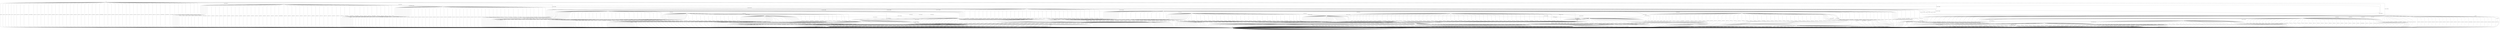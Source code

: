 digraph g {

    __start0 [label=s shape="none"]

    s0 [shape="circle" label=s0];
    s1 [shape="circle" label=s1];
    s2 [shape="circle" label=s2];
    s3 [shape="circle" label=s3];
    s4 [shape="circle" label=s4];
    s5 [shape="circle" label=s5];
    s6 [shape="circle" label=s6];
    s7 [shape="circle" label=s7];
    s8 [shape="circle" label=s8];
    s9 [shape="circle" label=s9];
    s10 [shape="circle" label=s10];
    s11 [shape="circle" label=s11];
    s12 [shape="circle" label=s12];
    s13 [shape="circle" label=s13];
    s14 [shape="circle" label=s14];
    s15 [shape="circle" label=s15];
    s16 [shape="circle" label=s16];
    s17 [shape="circle" label=s17];
    s18 [shape="circle" label=s18];
    s19 [shape="circle" label=s19];
    s20 [shape="circle" label=s20];
    s21 [shape="circle" label=s21];
    s22 [shape="circle" label=s22];
    s23 [shape="circle" label=s23];
    s24 [shape="circle" label=s24];
    s25 [shape="circle" label=s25];
    s26 [shape="circle" label=s26];
    s0 -> s1 [label="ai1_ce1/usr1_ai2_ce9"];
    s0 -> s2 [label="ai1_ce2/usr2_ai2_ce2"];
    s0 -> s3 [label="ai1_ce3/error"];
    s0 -> s3 [label="ai1_ce4/error"];
    s0 -> s3 [label="ai1_ce5/error"];
    s0 -> s3 [label="ai1_ce6/error"];
    s0 -> s3 [label="ai1_ce7/error"];
    s0 -> s3 [label="ai1_ce8/error"];
    s0 -> s3 [label="usr1_ai1_re1/error"];
    s0 -> s3 [label="usr1_ai1_re2/error"];
    s0 -> s3 [label="usr1_ai2_VoidReply/error"];
    s0 -> s3 [label="usr2_ai1_VoidReply/error"];
    s0 -> s3 [label="usr2_ai2_re1/error"];
    s0 -> s3 [label="usr2_ai2_re2/error"];
    s0 -> s3 [label="usr2_ai2_re3/error"];
    s0 -> s3 [label="usr2_ai2_re4/error"];
    s0 -> s3 [label="usr2_ai2_re5/error"];
    s0 -> s3 [label="usr2_ai2_re6/error"];
    s0 -> s3 [label="usr2_ai2_re7/error"];
    s0 -> s3 [label="usr2_ai2_re8/error"];
    s0 -> s3 [label="usr2_ai2_re9/error"];
    s0 -> s3 [label="usr2_ai3_re1/error"];
    s0 -> s3 [label="usr2_ai3_re2/error"];
    s0 -> s3 [label="usr2_ai3_re3/error"];
    s0 -> s3 [label="usr2_ai3_re4/error"];
    s0 -> s3 [label="usr2_ai3_re5/error"];
    s0 -> s3 [label="usr2_ai3_re6/error"];
    s0 -> s3 [label="usr2_ai3_re7/error"];
    s0 -> s3 [label="usr2_ai3_re8/error"];
    s0 -> s3 [label="usr2_ai3_re9/error"];
    s0 -> s3 [label="usr2_ai3_VoidReply/error"];
    s0 -> s3 [label="usr2_ai4_re1/error"];
    s0 -> s3 [label="usr2_ai4_re2/error"];
    s0 -> s3 [label="usr2_ai4_re3/error"];
    s0 -> s3 [label="usr2_ai4_re4/error"];
    s0 -> s3 [label="usr2_ai4_re5/error"];
    s0 -> s3 [label="usr2_ai4_re6/error"];
    s0 -> s3 [label="usr2_ai4_re7/error"];
    s0 -> s3 [label="usr2_ai4_re8/error"];
    s0 -> s3 [label="usr2_ai4_re9/error"];
    s0 -> s3 [label="usr2_ai4_re10/error"];
    s0 -> s3 [label="usr2_ai4_re11/error"];
    s0 -> s3 [label="usr2_ai4_re12/error"];
    s0 -> s3 [label="usr2_ai4_re13/error"];
    s0 -> s3 [label="usr2_ai4_re14/error"];
    s0 -> s3 [label="usr2_ai4_re15/error"];
    s0 -> s3 [label="usr2_ai5_VoidReply/error"];
    s0 -> s3 [label="usr2_ai6_VoidReply/error"];
    s0 -> s3 [label="usr2_ai7_VoidReply/error"];
    s0 -> s3 [label="usr2_ai7_re1/error"];
    s0 -> s3 [label="usr2_ai7_re2/error"];
    s0 -> s3 [label="usr2_ai7_re3/error"];
    s0 -> s3 [label="usr3_ai1_VoidReply/error"];
    s0 -> s3 [label="usr4_ai1_re1/error"];
    s0 -> s3 [label="usr4_ai1_re2/error"];
    s0 -> s3 [label="usr5_ai1_re1/error"];
    s1 -> s3 [label="ai1_ce1/error"];
    s1 -> s3 [label="ai1_ce2/error"];
    s1 -> s3 [label="ai1_ce3/error"];
    s1 -> s3 [label="ai1_ce4/error"];
    s1 -> s3 [label="ai1_ce5/error"];
    s1 -> s3 [label="ai1_ce6/error"];
    s1 -> s3 [label="ai1_ce7/error"];
    s1 -> s3 [label="ai1_ce8/error"];
    s1 -> s3 [label="usr1_ai1_re1/error"];
    s1 -> s3 [label="usr1_ai1_re2/error"];
    s1 -> s2 [label="usr1_ai2_VoidReply/usr2_ai2_ce2"];
    s1 -> s3 [label="usr2_ai1_VoidReply/error"];
    s1 -> s3 [label="usr2_ai2_re1/error"];
    s1 -> s3 [label="usr2_ai2_re2/error"];
    s1 -> s3 [label="usr2_ai2_re3/error"];
    s1 -> s3 [label="usr2_ai2_re4/error"];
    s1 -> s3 [label="usr2_ai2_re5/error"];
    s1 -> s3 [label="usr2_ai2_re6/error"];
    s1 -> s3 [label="usr2_ai2_re7/error"];
    s1 -> s3 [label="usr2_ai2_re8/error"];
    s1 -> s3 [label="usr2_ai2_re9/error"];
    s1 -> s3 [label="usr2_ai3_re1/error"];
    s1 -> s3 [label="usr2_ai3_re2/error"];
    s1 -> s3 [label="usr2_ai3_re3/error"];
    s1 -> s3 [label="usr2_ai3_re4/error"];
    s1 -> s3 [label="usr2_ai3_re5/error"];
    s1 -> s3 [label="usr2_ai3_re6/error"];
    s1 -> s3 [label="usr2_ai3_re7/error"];
    s1 -> s3 [label="usr2_ai3_re8/error"];
    s1 -> s3 [label="usr2_ai3_re9/error"];
    s1 -> s3 [label="usr2_ai3_VoidReply/error"];
    s1 -> s3 [label="usr2_ai4_re1/error"];
    s1 -> s3 [label="usr2_ai4_re2/error"];
    s1 -> s3 [label="usr2_ai4_re3/error"];
    s1 -> s3 [label="usr2_ai4_re4/error"];
    s1 -> s3 [label="usr2_ai4_re5/error"];
    s1 -> s3 [label="usr2_ai4_re6/error"];
    s1 -> s3 [label="usr2_ai4_re7/error"];
    s1 -> s3 [label="usr2_ai4_re8/error"];
    s1 -> s3 [label="usr2_ai4_re9/error"];
    s1 -> s3 [label="usr2_ai4_re10/error"];
    s1 -> s3 [label="usr2_ai4_re11/error"];
    s1 -> s3 [label="usr2_ai4_re12/error"];
    s1 -> s3 [label="usr2_ai4_re13/error"];
    s1 -> s3 [label="usr2_ai4_re14/error"];
    s1 -> s3 [label="usr2_ai4_re15/error"];
    s1 -> s3 [label="usr2_ai5_VoidReply/error"];
    s1 -> s3 [label="usr2_ai6_VoidReply/error"];
    s1 -> s3 [label="usr2_ai7_VoidReply/error"];
    s1 -> s3 [label="usr2_ai7_re1/error"];
    s1 -> s3 [label="usr2_ai7_re2/error"];
    s1 -> s3 [label="usr2_ai7_re3/error"];
    s1 -> s3 [label="usr3_ai1_VoidReply/error"];
    s1 -> s3 [label="usr4_ai1_re1/error"];
    s1 -> s3 [label="usr4_ai1_re2/error"];
    s1 -> s3 [label="usr5_ai1_re1/error"];
    s2 -> s3 [label="ai1_ce1/error"];
    s2 -> s3 [label="ai1_ce2/error"];
    s2 -> s3 [label="ai1_ce3/error"];
    s2 -> s3 [label="ai1_ce4/error"];
    s2 -> s3 [label="ai1_ce5/error"];
    s2 -> s3 [label="ai1_ce6/error"];
    s2 -> s3 [label="ai1_ce7/error"];
    s2 -> s3 [label="ai1_ce8/error"];
    s2 -> s3 [label="usr1_ai1_re1/error"];
    s2 -> s3 [label="usr1_ai1_re2/error"];
    s2 -> s3 [label="usr1_ai2_VoidReply/error"];
    s2 -> s3 [label="usr2_ai1_VoidReply/error"];
    s2 -> s3 [label="usr2_ai2_re1/error"];
    s2 -> s3 [label="usr2_ai2_re2/error"];
    s2 -> s3 [label="usr2_ai2_re3/error"];
    s2 -> s3 [label="usr2_ai2_re4/error"];
    s2 -> s4 [label="usr2_ai2_re5/usr2_ai4_ce2"];
    s2 -> s5 [label="usr2_ai2_re6/ai1_VoidReply"];
    s2 -> s3 [label="usr2_ai2_re7/error"];
    s2 -> s3 [label="usr2_ai2_re8/error"];
    s2 -> s3 [label="usr2_ai2_re9/error"];
    s2 -> s3 [label="usr2_ai3_re1/error"];
    s2 -> s3 [label="usr2_ai3_re2/error"];
    s2 -> s3 [label="usr2_ai3_re3/error"];
    s2 -> s3 [label="usr2_ai3_re4/error"];
    s2 -> s3 [label="usr2_ai3_re5/error"];
    s2 -> s3 [label="usr2_ai3_re6/error"];
    s2 -> s3 [label="usr2_ai3_re7/error"];
    s2 -> s3 [label="usr2_ai3_re8/error"];
    s2 -> s3 [label="usr2_ai3_re9/error"];
    s2 -> s3 [label="usr2_ai3_VoidReply/error"];
    s2 -> s3 [label="usr2_ai4_re1/error"];
    s2 -> s3 [label="usr2_ai4_re2/error"];
    s2 -> s3 [label="usr2_ai4_re3/error"];
    s2 -> s3 [label="usr2_ai4_re4/error"];
    s2 -> s3 [label="usr2_ai4_re5/error"];
    s2 -> s3 [label="usr2_ai4_re6/error"];
    s2 -> s3 [label="usr2_ai4_re7/error"];
    s2 -> s3 [label="usr2_ai4_re8/error"];
    s2 -> s3 [label="usr2_ai4_re9/error"];
    s2 -> s3 [label="usr2_ai4_re10/error"];
    s2 -> s3 [label="usr2_ai4_re11/error"];
    s2 -> s3 [label="usr2_ai4_re12/error"];
    s2 -> s3 [label="usr2_ai4_re13/error"];
    s2 -> s3 [label="usr2_ai4_re14/error"];
    s2 -> s3 [label="usr2_ai4_re15/error"];
    s2 -> s3 [label="usr2_ai5_VoidReply/error"];
    s2 -> s3 [label="usr2_ai6_VoidReply/error"];
    s2 -> s3 [label="usr2_ai7_VoidReply/error"];
    s2 -> s3 [label="usr2_ai7_re1/error"];
    s2 -> s3 [label="usr2_ai7_re2/error"];
    s2 -> s3 [label="usr2_ai7_re3/error"];
    s2 -> s3 [label="usr3_ai1_VoidReply/error"];
    s2 -> s3 [label="usr4_ai1_re1/error"];
    s2 -> s3 [label="usr4_ai1_re2/error"];
    s2 -> s3 [label="usr5_ai1_re1/error"];
    s3 -> s3 [label="ai1_ce1/error"];
    s3 -> s3 [label="ai1_ce2/error"];
    s3 -> s3 [label="ai1_ce3/error"];
    s3 -> s3 [label="ai1_ce4/error"];
    s3 -> s3 [label="ai1_ce5/error"];
    s3 -> s3 [label="ai1_ce6/error"];
    s3 -> s3 [label="ai1_ce7/error"];
    s3 -> s3 [label="ai1_ce8/error"];
    s3 -> s3 [label="usr1_ai1_re1/error"];
    s3 -> s3 [label="usr1_ai1_re2/error"];
    s3 -> s3 [label="usr1_ai2_VoidReply/error"];
    s3 -> s3 [label="usr2_ai1_VoidReply/error"];
    s3 -> s3 [label="usr2_ai2_re1/error"];
    s3 -> s3 [label="usr2_ai2_re2/error"];
    s3 -> s3 [label="usr2_ai2_re3/error"];
    s3 -> s3 [label="usr2_ai2_re4/error"];
    s3 -> s3 [label="usr2_ai2_re5/error"];
    s3 -> s3 [label="usr2_ai2_re6/error"];
    s3 -> s3 [label="usr2_ai2_re7/error"];
    s3 -> s3 [label="usr2_ai2_re8/error"];
    s3 -> s3 [label="usr2_ai2_re9/error"];
    s3 -> s3 [label="usr2_ai3_re1/error"];
    s3 -> s3 [label="usr2_ai3_re2/error"];
    s3 -> s3 [label="usr2_ai3_re3/error"];
    s3 -> s3 [label="usr2_ai3_re4/error"];
    s3 -> s3 [label="usr2_ai3_re5/error"];
    s3 -> s3 [label="usr2_ai3_re6/error"];
    s3 -> s3 [label="usr2_ai3_re7/error"];
    s3 -> s3 [label="usr2_ai3_re8/error"];
    s3 -> s3 [label="usr2_ai3_re9/error"];
    s3 -> s3 [label="usr2_ai3_VoidReply/error"];
    s3 -> s3 [label="usr2_ai4_re1/error"];
    s3 -> s3 [label="usr2_ai4_re2/error"];
    s3 -> s3 [label="usr2_ai4_re3/error"];
    s3 -> s3 [label="usr2_ai4_re4/error"];
    s3 -> s3 [label="usr2_ai4_re5/error"];
    s3 -> s3 [label="usr2_ai4_re6/error"];
    s3 -> s3 [label="usr2_ai4_re7/error"];
    s3 -> s3 [label="usr2_ai4_re8/error"];
    s3 -> s3 [label="usr2_ai4_re9/error"];
    s3 -> s3 [label="usr2_ai4_re10/error"];
    s3 -> s3 [label="usr2_ai4_re11/error"];
    s3 -> s3 [label="usr2_ai4_re12/error"];
    s3 -> s3 [label="usr2_ai4_re13/error"];
    s3 -> s3 [label="usr2_ai4_re14/error"];
    s3 -> s3 [label="usr2_ai4_re15/error"];
    s3 -> s3 [label="usr2_ai5_VoidReply/error"];
    s3 -> s3 [label="usr2_ai6_VoidReply/error"];
    s3 -> s3 [label="usr2_ai7_VoidReply/error"];
    s3 -> s3 [label="usr2_ai7_re1/error"];
    s3 -> s3 [label="usr2_ai7_re2/error"];
    s3 -> s3 [label="usr2_ai7_re3/error"];
    s3 -> s3 [label="usr3_ai1_VoidReply/error"];
    s3 -> s3 [label="usr4_ai1_re1/error"];
    s3 -> s3 [label="usr4_ai1_re2/error"];
    s3 -> s3 [label="usr5_ai1_re1/error"];
    s4 -> s3 [label="ai1_ce1/error"];
    s4 -> s3 [label="ai1_ce2/error"];
    s4 -> s3 [label="ai1_ce3/error"];
    s4 -> s3 [label="ai1_ce4/error"];
    s4 -> s3 [label="ai1_ce5/error"];
    s4 -> s3 [label="ai1_ce6/error"];
    s4 -> s3 [label="ai1_ce7/error"];
    s4 -> s3 [label="ai1_ce8/error"];
    s4 -> s3 [label="usr1_ai1_re1/error"];
    s4 -> s3 [label="usr1_ai1_re2/error"];
    s4 -> s3 [label="usr1_ai2_VoidReply/error"];
    s4 -> s3 [label="usr2_ai1_VoidReply/error"];
    s4 -> s3 [label="usr2_ai2_re1/error"];
    s4 -> s3 [label="usr2_ai2_re2/error"];
    s4 -> s3 [label="usr2_ai2_re3/error"];
    s4 -> s3 [label="usr2_ai2_re4/error"];
    s4 -> s3 [label="usr2_ai2_re5/error"];
    s4 -> s3 [label="usr2_ai2_re6/error"];
    s4 -> s3 [label="usr2_ai2_re7/error"];
    s4 -> s3 [label="usr2_ai2_re8/error"];
    s4 -> s3 [label="usr2_ai2_re9/error"];
    s4 -> s3 [label="usr2_ai3_re1/error"];
    s4 -> s3 [label="usr2_ai3_re2/error"];
    s4 -> s3 [label="usr2_ai3_re3/error"];
    s4 -> s3 [label="usr2_ai3_re4/error"];
    s4 -> s3 [label="usr2_ai3_re5/error"];
    s4 -> s3 [label="usr2_ai3_re6/error"];
    s4 -> s3 [label="usr2_ai3_re7/error"];
    s4 -> s3 [label="usr2_ai3_re8/error"];
    s4 -> s3 [label="usr2_ai3_re9/error"];
    s4 -> s3 [label="usr2_ai3_VoidReply/error"];
    s4 -> s3 [label="usr2_ai4_re1/error"];
    s4 -> s3 [label="usr2_ai4_re2/error"];
    s4 -> s5 [label="usr2_ai4_re3/ai1_VoidReply"];
    s4 -> s5 [label="usr2_ai4_re4/ai1_VoidReply"];
    s4 -> s6 [label="usr2_ai4_re5/ai1_VoidReply"];
    s4 -> s6 [label="usr2_ai4_re6/ai1_VoidReply"];
    s4 -> s6 [label="usr2_ai4_re7/ai1_VoidReply"];
    s4 -> s7 [label="usr2_ai4_re8/ai1_VoidReply"];
    s4 -> s5 [label="usr2_ai4_re9/ai1_VoidReply"];
    s4 -> s3 [label="usr2_ai4_re10/error"];
    s4 -> s3 [label="usr2_ai4_re11/error"];
    s4 -> s3 [label="usr2_ai4_re12/error"];
    s4 -> s3 [label="usr2_ai4_re13/error"];
    s4 -> s3 [label="usr2_ai4_re14/error"];
    s4 -> s3 [label="usr2_ai4_re15/error"];
    s4 -> s3 [label="usr2_ai5_VoidReply/error"];
    s4 -> s3 [label="usr2_ai6_VoidReply/error"];
    s4 -> s3 [label="usr2_ai7_VoidReply/error"];
    s4 -> s3 [label="usr2_ai7_re1/error"];
    s4 -> s3 [label="usr2_ai7_re2/error"];
    s4 -> s3 [label="usr2_ai7_re3/error"];
    s4 -> s3 [label="usr3_ai1_VoidReply/error"];
    s4 -> s3 [label="usr4_ai1_re1/error"];
    s4 -> s3 [label="usr4_ai1_re2/error"];
    s4 -> s3 [label="usr5_ai1_re1/error"];
    s5 -> s3 [label="ai1_ce1/error"];
    s5 -> s3 [label="ai1_ce2/error"];
    s5 -> s8 [label="ai1_ce3/ai1_VoidReply"];
    s5 -> s0 [label="ai1_ce4/ai1_VoidReply"];
    s5 -> s9 [label="ai1_ce5/usr5_ai1_ce1"];
    s5 -> s9 [label="ai1_ce6/usr5_ai1_ce1"];
    s5 -> s9 [label="ai1_ce7/usr5_ai1_ce1"];
    s5 -> s9 [label="ai1_ce8/usr5_ai1_ce1"];
    s5 -> s3 [label="usr1_ai1_re1/error"];
    s5 -> s3 [label="usr1_ai1_re2/error"];
    s5 -> s3 [label="usr1_ai2_VoidReply/error"];
    s5 -> s3 [label="usr2_ai1_VoidReply/error"];
    s5 -> s3 [label="usr2_ai2_re1/error"];
    s5 -> s3 [label="usr2_ai2_re2/error"];
    s5 -> s3 [label="usr2_ai2_re3/error"];
    s5 -> s3 [label="usr2_ai2_re4/error"];
    s5 -> s3 [label="usr2_ai2_re5/error"];
    s5 -> s3 [label="usr2_ai2_re6/error"];
    s5 -> s3 [label="usr2_ai2_re7/error"];
    s5 -> s3 [label="usr2_ai2_re8/error"];
    s5 -> s3 [label="usr2_ai2_re9/error"];
    s5 -> s3 [label="usr2_ai3_re1/error"];
    s5 -> s3 [label="usr2_ai3_re2/error"];
    s5 -> s3 [label="usr2_ai3_re3/error"];
    s5 -> s3 [label="usr2_ai3_re4/error"];
    s5 -> s3 [label="usr2_ai3_re5/error"];
    s5 -> s3 [label="usr2_ai3_re6/error"];
    s5 -> s3 [label="usr2_ai3_re7/error"];
    s5 -> s3 [label="usr2_ai3_re8/error"];
    s5 -> s3 [label="usr2_ai3_re9/error"];
    s5 -> s3 [label="usr2_ai3_VoidReply/error"];
    s5 -> s3 [label="usr2_ai4_re1/error"];
    s5 -> s3 [label="usr2_ai4_re2/error"];
    s5 -> s3 [label="usr2_ai4_re3/error"];
    s5 -> s3 [label="usr2_ai4_re4/error"];
    s5 -> s3 [label="usr2_ai4_re5/error"];
    s5 -> s3 [label="usr2_ai4_re6/error"];
    s5 -> s3 [label="usr2_ai4_re7/error"];
    s5 -> s3 [label="usr2_ai4_re8/error"];
    s5 -> s3 [label="usr2_ai4_re9/error"];
    s5 -> s3 [label="usr2_ai4_re10/error"];
    s5 -> s3 [label="usr2_ai4_re11/error"];
    s5 -> s3 [label="usr2_ai4_re12/error"];
    s5 -> s3 [label="usr2_ai4_re13/error"];
    s5 -> s3 [label="usr2_ai4_re14/error"];
    s5 -> s3 [label="usr2_ai4_re15/error"];
    s5 -> s3 [label="usr2_ai5_VoidReply/error"];
    s5 -> s3 [label="usr2_ai6_VoidReply/error"];
    s5 -> s3 [label="usr2_ai7_VoidReply/error"];
    s5 -> s3 [label="usr2_ai7_re1/error"];
    s5 -> s3 [label="usr2_ai7_re2/error"];
    s5 -> s3 [label="usr2_ai7_re3/error"];
    s5 -> s3 [label="usr3_ai1_VoidReply/error"];
    s5 -> s3 [label="usr4_ai1_re1/error"];
    s5 -> s3 [label="usr4_ai1_re2/error"];
    s5 -> s3 [label="usr5_ai1_re1/error"];
    s6 -> s3 [label="ai1_ce1/error"];
    s6 -> s3 [label="ai1_ce2/error"];
    s6 -> s8 [label="ai1_ce3/ai1_VoidReply"];
    s6 -> s0 [label="ai1_ce4/ai1_VoidReply"];
    s6 -> s10 [label="ai1_ce5/usr4_ai1_ce1"];
    s6 -> s11 [label="ai1_ce6/usr5_ai1_ce1"];
    s6 -> s11 [label="ai1_ce7/usr5_ai1_ce1"];
    s6 -> s11 [label="ai1_ce8/usr5_ai1_ce1"];
    s6 -> s3 [label="usr1_ai1_re1/error"];
    s6 -> s3 [label="usr1_ai1_re2/error"];
    s6 -> s3 [label="usr1_ai2_VoidReply/error"];
    s6 -> s3 [label="usr2_ai1_VoidReply/error"];
    s6 -> s3 [label="usr2_ai2_re1/error"];
    s6 -> s3 [label="usr2_ai2_re2/error"];
    s6 -> s3 [label="usr2_ai2_re3/error"];
    s6 -> s3 [label="usr2_ai2_re4/error"];
    s6 -> s3 [label="usr2_ai2_re5/error"];
    s6 -> s3 [label="usr2_ai2_re6/error"];
    s6 -> s3 [label="usr2_ai2_re7/error"];
    s6 -> s3 [label="usr2_ai2_re8/error"];
    s6 -> s3 [label="usr2_ai2_re9/error"];
    s6 -> s3 [label="usr2_ai3_re1/error"];
    s6 -> s3 [label="usr2_ai3_re2/error"];
    s6 -> s3 [label="usr2_ai3_re3/error"];
    s6 -> s3 [label="usr2_ai3_re4/error"];
    s6 -> s3 [label="usr2_ai3_re5/error"];
    s6 -> s3 [label="usr2_ai3_re6/error"];
    s6 -> s3 [label="usr2_ai3_re7/error"];
    s6 -> s3 [label="usr2_ai3_re8/error"];
    s6 -> s3 [label="usr2_ai3_re9/error"];
    s6 -> s3 [label="usr2_ai3_VoidReply/error"];
    s6 -> s3 [label="usr2_ai4_re1/error"];
    s6 -> s3 [label="usr2_ai4_re2/error"];
    s6 -> s3 [label="usr2_ai4_re3/error"];
    s6 -> s3 [label="usr2_ai4_re4/error"];
    s6 -> s3 [label="usr2_ai4_re5/error"];
    s6 -> s3 [label="usr2_ai4_re6/error"];
    s6 -> s3 [label="usr2_ai4_re7/error"];
    s6 -> s3 [label="usr2_ai4_re8/error"];
    s6 -> s3 [label="usr2_ai4_re9/error"];
    s6 -> s3 [label="usr2_ai4_re10/error"];
    s6 -> s3 [label="usr2_ai4_re11/error"];
    s6 -> s3 [label="usr2_ai4_re12/error"];
    s6 -> s3 [label="usr2_ai4_re13/error"];
    s6 -> s3 [label="usr2_ai4_re14/error"];
    s6 -> s3 [label="usr2_ai4_re15/error"];
    s6 -> s3 [label="usr2_ai5_VoidReply/error"];
    s6 -> s3 [label="usr2_ai6_VoidReply/error"];
    s6 -> s3 [label="usr2_ai7_VoidReply/error"];
    s6 -> s3 [label="usr2_ai7_re1/error"];
    s6 -> s3 [label="usr2_ai7_re2/error"];
    s6 -> s3 [label="usr2_ai7_re3/error"];
    s6 -> s3 [label="usr3_ai1_VoidReply/error"];
    s6 -> s3 [label="usr4_ai1_re1/error"];
    s6 -> s3 [label="usr4_ai1_re2/error"];
    s6 -> s3 [label="usr5_ai1_re1/error"];
    s7 -> s3 [label="ai1_ce1/error"];
    s7 -> s3 [label="ai1_ce2/error"];
    s7 -> s8 [label="ai1_ce3/ai1_VoidReply"];
    s7 -> s0 [label="ai1_ce4/ai1_VoidReply"];
    s7 -> s12 [label="ai1_ce5/usr4_ai1_ce1"];
    s7 -> s13 [label="ai1_ce6/usr4_ai1_ce2"];
    s7 -> s14 [label="ai1_ce7/usr5_ai1_ce1"];
    s7 -> s15 [label="ai1_ce8/usr4_ai1_ce2"];
    s7 -> s3 [label="usr1_ai1_re1/error"];
    s7 -> s3 [label="usr1_ai1_re2/error"];
    s7 -> s3 [label="usr1_ai2_VoidReply/error"];
    s7 -> s3 [label="usr2_ai1_VoidReply/error"];
    s7 -> s3 [label="usr2_ai2_re1/error"];
    s7 -> s3 [label="usr2_ai2_re2/error"];
    s7 -> s3 [label="usr2_ai2_re3/error"];
    s7 -> s3 [label="usr2_ai2_re4/error"];
    s7 -> s3 [label="usr2_ai2_re5/error"];
    s7 -> s3 [label="usr2_ai2_re6/error"];
    s7 -> s3 [label="usr2_ai2_re7/error"];
    s7 -> s3 [label="usr2_ai2_re8/error"];
    s7 -> s3 [label="usr2_ai2_re9/error"];
    s7 -> s3 [label="usr2_ai3_re1/error"];
    s7 -> s3 [label="usr2_ai3_re2/error"];
    s7 -> s3 [label="usr2_ai3_re3/error"];
    s7 -> s3 [label="usr2_ai3_re4/error"];
    s7 -> s3 [label="usr2_ai3_re5/error"];
    s7 -> s3 [label="usr2_ai3_re6/error"];
    s7 -> s3 [label="usr2_ai3_re7/error"];
    s7 -> s3 [label="usr2_ai3_re8/error"];
    s7 -> s3 [label="usr2_ai3_re9/error"];
    s7 -> s3 [label="usr2_ai3_VoidReply/error"];
    s7 -> s3 [label="usr2_ai4_re1/error"];
    s7 -> s3 [label="usr2_ai4_re2/error"];
    s7 -> s3 [label="usr2_ai4_re3/error"];
    s7 -> s3 [label="usr2_ai4_re4/error"];
    s7 -> s3 [label="usr2_ai4_re5/error"];
    s7 -> s3 [label="usr2_ai4_re6/error"];
    s7 -> s3 [label="usr2_ai4_re7/error"];
    s7 -> s3 [label="usr2_ai4_re8/error"];
    s7 -> s3 [label="usr2_ai4_re9/error"];
    s7 -> s3 [label="usr2_ai4_re10/error"];
    s7 -> s3 [label="usr2_ai4_re11/error"];
    s7 -> s3 [label="usr2_ai4_re12/error"];
    s7 -> s3 [label="usr2_ai4_re13/error"];
    s7 -> s3 [label="usr2_ai4_re14/error"];
    s7 -> s3 [label="usr2_ai4_re15/error"];
    s7 -> s3 [label="usr2_ai5_VoidReply/error"];
    s7 -> s3 [label="usr2_ai6_VoidReply/error"];
    s7 -> s3 [label="usr2_ai7_VoidReply/error"];
    s7 -> s3 [label="usr2_ai7_re1/error"];
    s7 -> s3 [label="usr2_ai7_re2/error"];
    s7 -> s3 [label="usr2_ai7_re3/error"];
    s7 -> s3 [label="usr3_ai1_VoidReply/error"];
    s7 -> s3 [label="usr4_ai1_re1/error"];
    s7 -> s3 [label="usr4_ai1_re2/error"];
    s7 -> s3 [label="usr5_ai1_re1/error"];
    s8 -> s3 [label="ai1_ce1/error"];
    s8 -> s3 [label="ai1_ce2/error"];
    s8 -> s8 [label="ai1_ce3/ai1_VoidReply"];
    s8 -> s0 [label="ai1_ce4/ai1_VoidReply"];
    s8 -> s3 [label="ai1_ce5/error"];
    s8 -> s3 [label="ai1_ce6/error"];
    s8 -> s3 [label="ai1_ce7/error"];
    s8 -> s3 [label="ai1_ce8/error"];
    s8 -> s3 [label="usr1_ai1_re1/error"];
    s8 -> s3 [label="usr1_ai1_re2/error"];
    s8 -> s3 [label="usr1_ai2_VoidReply/error"];
    s8 -> s3 [label="usr2_ai1_VoidReply/error"];
    s8 -> s3 [label="usr2_ai2_re1/error"];
    s8 -> s3 [label="usr2_ai2_re2/error"];
    s8 -> s3 [label="usr2_ai2_re3/error"];
    s8 -> s3 [label="usr2_ai2_re4/error"];
    s8 -> s3 [label="usr2_ai2_re5/error"];
    s8 -> s3 [label="usr2_ai2_re6/error"];
    s8 -> s3 [label="usr2_ai2_re7/error"];
    s8 -> s3 [label="usr2_ai2_re8/error"];
    s8 -> s3 [label="usr2_ai2_re9/error"];
    s8 -> s3 [label="usr2_ai3_re1/error"];
    s8 -> s3 [label="usr2_ai3_re2/error"];
    s8 -> s3 [label="usr2_ai3_re3/error"];
    s8 -> s3 [label="usr2_ai3_re4/error"];
    s8 -> s3 [label="usr2_ai3_re5/error"];
    s8 -> s3 [label="usr2_ai3_re6/error"];
    s8 -> s3 [label="usr2_ai3_re7/error"];
    s8 -> s3 [label="usr2_ai3_re8/error"];
    s8 -> s3 [label="usr2_ai3_re9/error"];
    s8 -> s3 [label="usr2_ai3_VoidReply/error"];
    s8 -> s3 [label="usr2_ai4_re1/error"];
    s8 -> s3 [label="usr2_ai4_re2/error"];
    s8 -> s3 [label="usr2_ai4_re3/error"];
    s8 -> s3 [label="usr2_ai4_re4/error"];
    s8 -> s3 [label="usr2_ai4_re5/error"];
    s8 -> s3 [label="usr2_ai4_re6/error"];
    s8 -> s3 [label="usr2_ai4_re7/error"];
    s8 -> s3 [label="usr2_ai4_re8/error"];
    s8 -> s3 [label="usr2_ai4_re9/error"];
    s8 -> s3 [label="usr2_ai4_re10/error"];
    s8 -> s3 [label="usr2_ai4_re11/error"];
    s8 -> s3 [label="usr2_ai4_re12/error"];
    s8 -> s3 [label="usr2_ai4_re13/error"];
    s8 -> s3 [label="usr2_ai4_re14/error"];
    s8 -> s3 [label="usr2_ai4_re15/error"];
    s8 -> s3 [label="usr2_ai5_VoidReply/error"];
    s8 -> s3 [label="usr2_ai6_VoidReply/error"];
    s8 -> s3 [label="usr2_ai7_VoidReply/error"];
    s8 -> s3 [label="usr2_ai7_re1/error"];
    s8 -> s3 [label="usr2_ai7_re2/error"];
    s8 -> s3 [label="usr2_ai7_re3/error"];
    s8 -> s3 [label="usr3_ai1_VoidReply/error"];
    s8 -> s3 [label="usr4_ai1_re1/error"];
    s8 -> s3 [label="usr4_ai1_re2/error"];
    s8 -> s3 [label="usr5_ai1_re1/error"];
    s9 -> s3 [label="ai1_ce1/error"];
    s9 -> s3 [label="ai1_ce2/error"];
    s9 -> s3 [label="ai1_ce3/error"];
    s9 -> s3 [label="ai1_ce4/error"];
    s9 -> s3 [label="ai1_ce5/error"];
    s9 -> s3 [label="ai1_ce6/error"];
    s9 -> s3 [label="ai1_ce7/error"];
    s9 -> s3 [label="ai1_ce8/error"];
    s9 -> s3 [label="usr1_ai1_re1/error"];
    s9 -> s3 [label="usr1_ai1_re2/error"];
    s9 -> s3 [label="usr1_ai2_VoidReply/error"];
    s9 -> s3 [label="usr2_ai1_VoidReply/error"];
    s9 -> s3 [label="usr2_ai2_re1/error"];
    s9 -> s3 [label="usr2_ai2_re2/error"];
    s9 -> s3 [label="usr2_ai2_re3/error"];
    s9 -> s3 [label="usr2_ai2_re4/error"];
    s9 -> s3 [label="usr2_ai2_re5/error"];
    s9 -> s3 [label="usr2_ai2_re6/error"];
    s9 -> s3 [label="usr2_ai2_re7/error"];
    s9 -> s3 [label="usr2_ai2_re8/error"];
    s9 -> s3 [label="usr2_ai2_re9/error"];
    s9 -> s3 [label="usr2_ai3_re1/error"];
    s9 -> s3 [label="usr2_ai3_re2/error"];
    s9 -> s3 [label="usr2_ai3_re3/error"];
    s9 -> s3 [label="usr2_ai3_re4/error"];
    s9 -> s3 [label="usr2_ai3_re5/error"];
    s9 -> s3 [label="usr2_ai3_re6/error"];
    s9 -> s3 [label="usr2_ai3_re7/error"];
    s9 -> s3 [label="usr2_ai3_re8/error"];
    s9 -> s3 [label="usr2_ai3_re9/error"];
    s9 -> s3 [label="usr2_ai3_VoidReply/error"];
    s9 -> s3 [label="usr2_ai4_re1/error"];
    s9 -> s3 [label="usr2_ai4_re2/error"];
    s9 -> s3 [label="usr2_ai4_re3/error"];
    s9 -> s3 [label="usr2_ai4_re4/error"];
    s9 -> s3 [label="usr2_ai4_re5/error"];
    s9 -> s3 [label="usr2_ai4_re6/error"];
    s9 -> s3 [label="usr2_ai4_re7/error"];
    s9 -> s3 [label="usr2_ai4_re8/error"];
    s9 -> s3 [label="usr2_ai4_re9/error"];
    s9 -> s3 [label="usr2_ai4_re10/error"];
    s9 -> s3 [label="usr2_ai4_re11/error"];
    s9 -> s3 [label="usr2_ai4_re12/error"];
    s9 -> s3 [label="usr2_ai4_re13/error"];
    s9 -> s3 [label="usr2_ai4_re14/error"];
    s9 -> s3 [label="usr2_ai4_re15/error"];
    s9 -> s3 [label="usr2_ai5_VoidReply/error"];
    s9 -> s3 [label="usr2_ai6_VoidReply/error"];
    s9 -> s3 [label="usr2_ai7_VoidReply/error"];
    s9 -> s3 [label="usr2_ai7_re1/error"];
    s9 -> s3 [label="usr2_ai7_re2/error"];
    s9 -> s3 [label="usr2_ai7_re3/error"];
    s9 -> s3 [label="usr3_ai1_VoidReply/error"];
    s9 -> s3 [label="usr4_ai1_re1/error"];
    s9 -> s3 [label="usr4_ai1_re2/error"];
    s9 -> s16 [label="usr5_ai1_re1/usr3_ai1_ce2"];
    s10 -> s3 [label="ai1_ce1/error"];
    s10 -> s3 [label="ai1_ce2/error"];
    s10 -> s3 [label="ai1_ce3/error"];
    s10 -> s3 [label="ai1_ce4/error"];
    s10 -> s3 [label="ai1_ce5/error"];
    s10 -> s3 [label="ai1_ce6/error"];
    s10 -> s3 [label="ai1_ce7/error"];
    s10 -> s3 [label="ai1_ce8/error"];
    s10 -> s3 [label="usr1_ai1_re1/error"];
    s10 -> s3 [label="usr1_ai1_re2/error"];
    s10 -> s3 [label="usr1_ai2_VoidReply/error"];
    s10 -> s3 [label="usr2_ai1_VoidReply/error"];
    s10 -> s3 [label="usr2_ai2_re1/error"];
    s10 -> s3 [label="usr2_ai2_re2/error"];
    s10 -> s3 [label="usr2_ai2_re3/error"];
    s10 -> s3 [label="usr2_ai2_re4/error"];
    s10 -> s3 [label="usr2_ai2_re5/error"];
    s10 -> s3 [label="usr2_ai2_re6/error"];
    s10 -> s3 [label="usr2_ai2_re7/error"];
    s10 -> s3 [label="usr2_ai2_re8/error"];
    s10 -> s3 [label="usr2_ai2_re9/error"];
    s10 -> s3 [label="usr2_ai3_re1/error"];
    s10 -> s3 [label="usr2_ai3_re2/error"];
    s10 -> s3 [label="usr2_ai3_re3/error"];
    s10 -> s3 [label="usr2_ai3_re4/error"];
    s10 -> s3 [label="usr2_ai3_re5/error"];
    s10 -> s3 [label="usr2_ai3_re6/error"];
    s10 -> s3 [label="usr2_ai3_re7/error"];
    s10 -> s3 [label="usr2_ai3_re8/error"];
    s10 -> s3 [label="usr2_ai3_re9/error"];
    s10 -> s3 [label="usr2_ai3_VoidReply/error"];
    s10 -> s3 [label="usr2_ai4_re1/error"];
    s10 -> s3 [label="usr2_ai4_re2/error"];
    s10 -> s3 [label="usr2_ai4_re3/error"];
    s10 -> s3 [label="usr2_ai4_re4/error"];
    s10 -> s3 [label="usr2_ai4_re5/error"];
    s10 -> s3 [label="usr2_ai4_re6/error"];
    s10 -> s3 [label="usr2_ai4_re7/error"];
    s10 -> s3 [label="usr2_ai4_re8/error"];
    s10 -> s3 [label="usr2_ai4_re9/error"];
    s10 -> s3 [label="usr2_ai4_re10/error"];
    s10 -> s3 [label="usr2_ai4_re11/error"];
    s10 -> s3 [label="usr2_ai4_re12/error"];
    s10 -> s3 [label="usr2_ai4_re13/error"];
    s10 -> s3 [label="usr2_ai4_re14/error"];
    s10 -> s3 [label="usr2_ai4_re15/error"];
    s10 -> s3 [label="usr2_ai5_VoidReply/error"];
    s10 -> s3 [label="usr2_ai6_VoidReply/error"];
    s10 -> s3 [label="usr2_ai7_VoidReply/error"];
    s10 -> s3 [label="usr2_ai7_re1/error"];
    s10 -> s3 [label="usr2_ai7_re2/error"];
    s10 -> s3 [label="usr2_ai7_re3/error"];
    s10 -> s3 [label="usr3_ai1_VoidReply/error"];
    s10 -> s17 [label="usr4_ai1_re1/usr1_ai1_ce1"];
    s10 -> s11 [label="usr4_ai1_re2/usr5_ai1_ce1"];
    s10 -> s3 [label="usr5_ai1_re1/error"];
    s11 -> s3 [label="ai1_ce1/error"];
    s11 -> s3 [label="ai1_ce2/error"];
    s11 -> s3 [label="ai1_ce3/error"];
    s11 -> s3 [label="ai1_ce4/error"];
    s11 -> s3 [label="ai1_ce5/error"];
    s11 -> s3 [label="ai1_ce6/error"];
    s11 -> s3 [label="ai1_ce7/error"];
    s11 -> s3 [label="ai1_ce8/error"];
    s11 -> s3 [label="usr1_ai1_re1/error"];
    s11 -> s3 [label="usr1_ai1_re2/error"];
    s11 -> s3 [label="usr1_ai2_VoidReply/error"];
    s11 -> s3 [label="usr2_ai1_VoidReply/error"];
    s11 -> s3 [label="usr2_ai2_re1/error"];
    s11 -> s3 [label="usr2_ai2_re2/error"];
    s11 -> s3 [label="usr2_ai2_re3/error"];
    s11 -> s3 [label="usr2_ai2_re4/error"];
    s11 -> s3 [label="usr2_ai2_re5/error"];
    s11 -> s3 [label="usr2_ai2_re6/error"];
    s11 -> s3 [label="usr2_ai2_re7/error"];
    s11 -> s3 [label="usr2_ai2_re8/error"];
    s11 -> s3 [label="usr2_ai2_re9/error"];
    s11 -> s3 [label="usr2_ai3_re1/error"];
    s11 -> s3 [label="usr2_ai3_re2/error"];
    s11 -> s3 [label="usr2_ai3_re3/error"];
    s11 -> s3 [label="usr2_ai3_re4/error"];
    s11 -> s3 [label="usr2_ai3_re5/error"];
    s11 -> s3 [label="usr2_ai3_re6/error"];
    s11 -> s3 [label="usr2_ai3_re7/error"];
    s11 -> s3 [label="usr2_ai3_re8/error"];
    s11 -> s3 [label="usr2_ai3_re9/error"];
    s11 -> s3 [label="usr2_ai3_VoidReply/error"];
    s11 -> s3 [label="usr2_ai4_re1/error"];
    s11 -> s3 [label="usr2_ai4_re2/error"];
    s11 -> s3 [label="usr2_ai4_re3/error"];
    s11 -> s3 [label="usr2_ai4_re4/error"];
    s11 -> s3 [label="usr2_ai4_re5/error"];
    s11 -> s3 [label="usr2_ai4_re6/error"];
    s11 -> s3 [label="usr2_ai4_re7/error"];
    s11 -> s3 [label="usr2_ai4_re8/error"];
    s11 -> s3 [label="usr2_ai4_re9/error"];
    s11 -> s3 [label="usr2_ai4_re10/error"];
    s11 -> s3 [label="usr2_ai4_re11/error"];
    s11 -> s3 [label="usr2_ai4_re12/error"];
    s11 -> s3 [label="usr2_ai4_re13/error"];
    s11 -> s3 [label="usr2_ai4_re14/error"];
    s11 -> s3 [label="usr2_ai4_re15/error"];
    s11 -> s3 [label="usr2_ai5_VoidReply/error"];
    s11 -> s3 [label="usr2_ai6_VoidReply/error"];
    s11 -> s3 [label="usr2_ai7_VoidReply/error"];
    s11 -> s3 [label="usr2_ai7_re1/error"];
    s11 -> s3 [label="usr2_ai7_re2/error"];
    s11 -> s3 [label="usr2_ai7_re3/error"];
    s11 -> s3 [label="usr3_ai1_VoidReply/error"];
    s11 -> s3 [label="usr4_ai1_re1/error"];
    s11 -> s3 [label="usr4_ai1_re2/error"];
    s11 -> s18 [label="usr5_ai1_re1/usr3_ai1_ce2"];
    s12 -> s3 [label="ai1_ce1/error"];
    s12 -> s3 [label="ai1_ce2/error"];
    s12 -> s3 [label="ai1_ce3/error"];
    s12 -> s3 [label="ai1_ce4/error"];
    s12 -> s3 [label="ai1_ce5/error"];
    s12 -> s3 [label="ai1_ce6/error"];
    s12 -> s3 [label="ai1_ce7/error"];
    s12 -> s3 [label="ai1_ce8/error"];
    s12 -> s3 [label="usr1_ai1_re1/error"];
    s12 -> s3 [label="usr1_ai1_re2/error"];
    s12 -> s3 [label="usr1_ai2_VoidReply/error"];
    s12 -> s3 [label="usr2_ai1_VoidReply/error"];
    s12 -> s3 [label="usr2_ai2_re1/error"];
    s12 -> s3 [label="usr2_ai2_re2/error"];
    s12 -> s3 [label="usr2_ai2_re3/error"];
    s12 -> s3 [label="usr2_ai2_re4/error"];
    s12 -> s3 [label="usr2_ai2_re5/error"];
    s12 -> s3 [label="usr2_ai2_re6/error"];
    s12 -> s3 [label="usr2_ai2_re7/error"];
    s12 -> s3 [label="usr2_ai2_re8/error"];
    s12 -> s3 [label="usr2_ai2_re9/error"];
    s12 -> s3 [label="usr2_ai3_re1/error"];
    s12 -> s3 [label="usr2_ai3_re2/error"];
    s12 -> s3 [label="usr2_ai3_re3/error"];
    s12 -> s3 [label="usr2_ai3_re4/error"];
    s12 -> s3 [label="usr2_ai3_re5/error"];
    s12 -> s3 [label="usr2_ai3_re6/error"];
    s12 -> s3 [label="usr2_ai3_re7/error"];
    s12 -> s3 [label="usr2_ai3_re8/error"];
    s12 -> s3 [label="usr2_ai3_re9/error"];
    s12 -> s3 [label="usr2_ai3_VoidReply/error"];
    s12 -> s3 [label="usr2_ai4_re1/error"];
    s12 -> s3 [label="usr2_ai4_re2/error"];
    s12 -> s3 [label="usr2_ai4_re3/error"];
    s12 -> s3 [label="usr2_ai4_re4/error"];
    s12 -> s3 [label="usr2_ai4_re5/error"];
    s12 -> s3 [label="usr2_ai4_re6/error"];
    s12 -> s3 [label="usr2_ai4_re7/error"];
    s12 -> s3 [label="usr2_ai4_re8/error"];
    s12 -> s3 [label="usr2_ai4_re9/error"];
    s12 -> s3 [label="usr2_ai4_re10/error"];
    s12 -> s3 [label="usr2_ai4_re11/error"];
    s12 -> s3 [label="usr2_ai4_re12/error"];
    s12 -> s3 [label="usr2_ai4_re13/error"];
    s12 -> s3 [label="usr2_ai4_re14/error"];
    s12 -> s3 [label="usr2_ai4_re15/error"];
    s12 -> s3 [label="usr2_ai5_VoidReply/error"];
    s12 -> s3 [label="usr2_ai6_VoidReply/error"];
    s12 -> s3 [label="usr2_ai7_VoidReply/error"];
    s12 -> s3 [label="usr2_ai7_re1/error"];
    s12 -> s3 [label="usr2_ai7_re2/error"];
    s12 -> s3 [label="usr2_ai7_re3/error"];
    s12 -> s3 [label="usr3_ai1_VoidReply/error"];
    s12 -> s19 [label="usr4_ai1_re1/usr1_ai1_ce1"];
    s12 -> s14 [label="usr4_ai1_re2/usr5_ai1_ce1"];
    s12 -> s3 [label="usr5_ai1_re1/error"];
    s13 -> s3 [label="ai1_ce1/error"];
    s13 -> s3 [label="ai1_ce2/error"];
    s13 -> s3 [label="ai1_ce3/error"];
    s13 -> s3 [label="ai1_ce4/error"];
    s13 -> s3 [label="ai1_ce5/error"];
    s13 -> s3 [label="ai1_ce6/error"];
    s13 -> s3 [label="ai1_ce7/error"];
    s13 -> s3 [label="ai1_ce8/error"];
    s13 -> s3 [label="usr1_ai1_re1/error"];
    s13 -> s3 [label="usr1_ai1_re2/error"];
    s13 -> s3 [label="usr1_ai2_VoidReply/error"];
    s13 -> s3 [label="usr2_ai1_VoidReply/error"];
    s13 -> s3 [label="usr2_ai2_re1/error"];
    s13 -> s3 [label="usr2_ai2_re2/error"];
    s13 -> s3 [label="usr2_ai2_re3/error"];
    s13 -> s3 [label="usr2_ai2_re4/error"];
    s13 -> s3 [label="usr2_ai2_re5/error"];
    s13 -> s3 [label="usr2_ai2_re6/error"];
    s13 -> s3 [label="usr2_ai2_re7/error"];
    s13 -> s3 [label="usr2_ai2_re8/error"];
    s13 -> s3 [label="usr2_ai2_re9/error"];
    s13 -> s3 [label="usr2_ai3_re1/error"];
    s13 -> s3 [label="usr2_ai3_re2/error"];
    s13 -> s3 [label="usr2_ai3_re3/error"];
    s13 -> s3 [label="usr2_ai3_re4/error"];
    s13 -> s3 [label="usr2_ai3_re5/error"];
    s13 -> s3 [label="usr2_ai3_re6/error"];
    s13 -> s3 [label="usr2_ai3_re7/error"];
    s13 -> s3 [label="usr2_ai3_re8/error"];
    s13 -> s3 [label="usr2_ai3_re9/error"];
    s13 -> s3 [label="usr2_ai3_VoidReply/error"];
    s13 -> s3 [label="usr2_ai4_re1/error"];
    s13 -> s3 [label="usr2_ai4_re2/error"];
    s13 -> s3 [label="usr2_ai4_re3/error"];
    s13 -> s3 [label="usr2_ai4_re4/error"];
    s13 -> s3 [label="usr2_ai4_re5/error"];
    s13 -> s3 [label="usr2_ai4_re6/error"];
    s13 -> s3 [label="usr2_ai4_re7/error"];
    s13 -> s3 [label="usr2_ai4_re8/error"];
    s13 -> s3 [label="usr2_ai4_re9/error"];
    s13 -> s3 [label="usr2_ai4_re10/error"];
    s13 -> s3 [label="usr2_ai4_re11/error"];
    s13 -> s3 [label="usr2_ai4_re12/error"];
    s13 -> s3 [label="usr2_ai4_re13/error"];
    s13 -> s3 [label="usr2_ai4_re14/error"];
    s13 -> s3 [label="usr2_ai4_re15/error"];
    s13 -> s3 [label="usr2_ai5_VoidReply/error"];
    s13 -> s3 [label="usr2_ai6_VoidReply/error"];
    s13 -> s3 [label="usr2_ai7_VoidReply/error"];
    s13 -> s3 [label="usr2_ai7_re1/error"];
    s13 -> s3 [label="usr2_ai7_re2/error"];
    s13 -> s3 [label="usr2_ai7_re3/error"];
    s13 -> s3 [label="usr3_ai1_VoidReply/error"];
    s13 -> s19 [label="usr4_ai1_re1/usr1_ai1_ce2"];
    s13 -> s14 [label="usr4_ai1_re2/usr5_ai1_ce1"];
    s13 -> s3 [label="usr5_ai1_re1/error"];
    s14 -> s3 [label="ai1_ce1/error"];
    s14 -> s3 [label="ai1_ce2/error"];
    s14 -> s3 [label="ai1_ce3/error"];
    s14 -> s3 [label="ai1_ce4/error"];
    s14 -> s3 [label="ai1_ce5/error"];
    s14 -> s3 [label="ai1_ce6/error"];
    s14 -> s3 [label="ai1_ce7/error"];
    s14 -> s3 [label="ai1_ce8/error"];
    s14 -> s3 [label="usr1_ai1_re1/error"];
    s14 -> s3 [label="usr1_ai1_re2/error"];
    s14 -> s3 [label="usr1_ai2_VoidReply/error"];
    s14 -> s3 [label="usr2_ai1_VoidReply/error"];
    s14 -> s3 [label="usr2_ai2_re1/error"];
    s14 -> s3 [label="usr2_ai2_re2/error"];
    s14 -> s3 [label="usr2_ai2_re3/error"];
    s14 -> s3 [label="usr2_ai2_re4/error"];
    s14 -> s3 [label="usr2_ai2_re5/error"];
    s14 -> s3 [label="usr2_ai2_re6/error"];
    s14 -> s3 [label="usr2_ai2_re7/error"];
    s14 -> s3 [label="usr2_ai2_re8/error"];
    s14 -> s3 [label="usr2_ai2_re9/error"];
    s14 -> s3 [label="usr2_ai3_re1/error"];
    s14 -> s3 [label="usr2_ai3_re2/error"];
    s14 -> s3 [label="usr2_ai3_re3/error"];
    s14 -> s3 [label="usr2_ai3_re4/error"];
    s14 -> s3 [label="usr2_ai3_re5/error"];
    s14 -> s3 [label="usr2_ai3_re6/error"];
    s14 -> s3 [label="usr2_ai3_re7/error"];
    s14 -> s3 [label="usr2_ai3_re8/error"];
    s14 -> s3 [label="usr2_ai3_re9/error"];
    s14 -> s3 [label="usr2_ai3_VoidReply/error"];
    s14 -> s3 [label="usr2_ai4_re1/error"];
    s14 -> s3 [label="usr2_ai4_re2/error"];
    s14 -> s3 [label="usr2_ai4_re3/error"];
    s14 -> s3 [label="usr2_ai4_re4/error"];
    s14 -> s3 [label="usr2_ai4_re5/error"];
    s14 -> s3 [label="usr2_ai4_re6/error"];
    s14 -> s3 [label="usr2_ai4_re7/error"];
    s14 -> s3 [label="usr2_ai4_re8/error"];
    s14 -> s3 [label="usr2_ai4_re9/error"];
    s14 -> s3 [label="usr2_ai4_re10/error"];
    s14 -> s3 [label="usr2_ai4_re11/error"];
    s14 -> s3 [label="usr2_ai4_re12/error"];
    s14 -> s3 [label="usr2_ai4_re13/error"];
    s14 -> s3 [label="usr2_ai4_re14/error"];
    s14 -> s3 [label="usr2_ai4_re15/error"];
    s14 -> s3 [label="usr2_ai5_VoidReply/error"];
    s14 -> s3 [label="usr2_ai6_VoidReply/error"];
    s14 -> s3 [label="usr2_ai7_VoidReply/error"];
    s14 -> s3 [label="usr2_ai7_re1/error"];
    s14 -> s3 [label="usr2_ai7_re2/error"];
    s14 -> s3 [label="usr2_ai7_re3/error"];
    s14 -> s3 [label="usr3_ai1_VoidReply/error"];
    s14 -> s3 [label="usr4_ai1_re1/error"];
    s14 -> s3 [label="usr4_ai1_re2/error"];
    s14 -> s20 [label="usr5_ai1_re1/usr3_ai1_ce2"];
    s15 -> s3 [label="ai1_ce1/error"];
    s15 -> s3 [label="ai1_ce2/error"];
    s15 -> s3 [label="ai1_ce3/error"];
    s15 -> s3 [label="ai1_ce4/error"];
    s15 -> s3 [label="ai1_ce5/error"];
    s15 -> s3 [label="ai1_ce6/error"];
    s15 -> s3 [label="ai1_ce7/error"];
    s15 -> s3 [label="ai1_ce8/error"];
    s15 -> s3 [label="usr1_ai1_re1/error"];
    s15 -> s3 [label="usr1_ai1_re2/error"];
    s15 -> s3 [label="usr1_ai2_VoidReply/error"];
    s15 -> s3 [label="usr2_ai1_VoidReply/error"];
    s15 -> s3 [label="usr2_ai2_re1/error"];
    s15 -> s3 [label="usr2_ai2_re2/error"];
    s15 -> s3 [label="usr2_ai2_re3/error"];
    s15 -> s3 [label="usr2_ai2_re4/error"];
    s15 -> s3 [label="usr2_ai2_re5/error"];
    s15 -> s3 [label="usr2_ai2_re6/error"];
    s15 -> s3 [label="usr2_ai2_re7/error"];
    s15 -> s3 [label="usr2_ai2_re8/error"];
    s15 -> s3 [label="usr2_ai2_re9/error"];
    s15 -> s3 [label="usr2_ai3_re1/error"];
    s15 -> s3 [label="usr2_ai3_re2/error"];
    s15 -> s3 [label="usr2_ai3_re3/error"];
    s15 -> s3 [label="usr2_ai3_re4/error"];
    s15 -> s3 [label="usr2_ai3_re5/error"];
    s15 -> s3 [label="usr2_ai3_re6/error"];
    s15 -> s3 [label="usr2_ai3_re7/error"];
    s15 -> s3 [label="usr2_ai3_re8/error"];
    s15 -> s3 [label="usr2_ai3_re9/error"];
    s15 -> s3 [label="usr2_ai3_VoidReply/error"];
    s15 -> s3 [label="usr2_ai4_re1/error"];
    s15 -> s3 [label="usr2_ai4_re2/error"];
    s15 -> s3 [label="usr2_ai4_re3/error"];
    s15 -> s3 [label="usr2_ai4_re4/error"];
    s15 -> s3 [label="usr2_ai4_re5/error"];
    s15 -> s3 [label="usr2_ai4_re6/error"];
    s15 -> s3 [label="usr2_ai4_re7/error"];
    s15 -> s3 [label="usr2_ai4_re8/error"];
    s15 -> s3 [label="usr2_ai4_re9/error"];
    s15 -> s3 [label="usr2_ai4_re10/error"];
    s15 -> s3 [label="usr2_ai4_re11/error"];
    s15 -> s3 [label="usr2_ai4_re12/error"];
    s15 -> s3 [label="usr2_ai4_re13/error"];
    s15 -> s3 [label="usr2_ai4_re14/error"];
    s15 -> s3 [label="usr2_ai4_re15/error"];
    s15 -> s3 [label="usr2_ai5_VoidReply/error"];
    s15 -> s3 [label="usr2_ai6_VoidReply/error"];
    s15 -> s3 [label="usr2_ai7_VoidReply/error"];
    s15 -> s3 [label="usr2_ai7_re1/error"];
    s15 -> s3 [label="usr2_ai7_re2/error"];
    s15 -> s3 [label="usr2_ai7_re3/error"];
    s15 -> s3 [label="usr3_ai1_VoidReply/error"];
    s15 -> s19 [label="usr4_ai1_re1/usr1_ai1_ce7"];
    s15 -> s14 [label="usr4_ai1_re2/usr5_ai1_ce1"];
    s15 -> s3 [label="usr5_ai1_re1/error"];
    s16 -> s3 [label="ai1_ce1/error"];
    s16 -> s3 [label="ai1_ce2/error"];
    s16 -> s3 [label="ai1_ce3/error"];
    s16 -> s3 [label="ai1_ce4/error"];
    s16 -> s3 [label="ai1_ce5/error"];
    s16 -> s3 [label="ai1_ce6/error"];
    s16 -> s3 [label="ai1_ce7/error"];
    s16 -> s3 [label="ai1_ce8/error"];
    s16 -> s3 [label="usr1_ai1_re1/error"];
    s16 -> s3 [label="usr1_ai1_re2/error"];
    s16 -> s3 [label="usr1_ai2_VoidReply/error"];
    s16 -> s3 [label="usr2_ai1_VoidReply/error"];
    s16 -> s3 [label="usr2_ai2_re1/error"];
    s16 -> s3 [label="usr2_ai2_re2/error"];
    s16 -> s3 [label="usr2_ai2_re3/error"];
    s16 -> s3 [label="usr2_ai2_re4/error"];
    s16 -> s3 [label="usr2_ai2_re5/error"];
    s16 -> s3 [label="usr2_ai2_re6/error"];
    s16 -> s3 [label="usr2_ai2_re7/error"];
    s16 -> s3 [label="usr2_ai2_re8/error"];
    s16 -> s3 [label="usr2_ai2_re9/error"];
    s16 -> s3 [label="usr2_ai3_re1/error"];
    s16 -> s3 [label="usr2_ai3_re2/error"];
    s16 -> s3 [label="usr2_ai3_re3/error"];
    s16 -> s3 [label="usr2_ai3_re4/error"];
    s16 -> s3 [label="usr2_ai3_re5/error"];
    s16 -> s3 [label="usr2_ai3_re6/error"];
    s16 -> s3 [label="usr2_ai3_re7/error"];
    s16 -> s3 [label="usr2_ai3_re8/error"];
    s16 -> s3 [label="usr2_ai3_re9/error"];
    s16 -> s3 [label="usr2_ai3_VoidReply/error"];
    s16 -> s3 [label="usr2_ai4_re1/error"];
    s16 -> s3 [label="usr2_ai4_re2/error"];
    s16 -> s3 [label="usr2_ai4_re3/error"];
    s16 -> s3 [label="usr2_ai4_re4/error"];
    s16 -> s3 [label="usr2_ai4_re5/error"];
    s16 -> s3 [label="usr2_ai4_re6/error"];
    s16 -> s3 [label="usr2_ai4_re7/error"];
    s16 -> s3 [label="usr2_ai4_re8/error"];
    s16 -> s3 [label="usr2_ai4_re9/error"];
    s16 -> s3 [label="usr2_ai4_re10/error"];
    s16 -> s3 [label="usr2_ai4_re11/error"];
    s16 -> s3 [label="usr2_ai4_re12/error"];
    s16 -> s3 [label="usr2_ai4_re13/error"];
    s16 -> s3 [label="usr2_ai4_re14/error"];
    s16 -> s3 [label="usr2_ai4_re15/error"];
    s16 -> s3 [label="usr2_ai5_VoidReply/error"];
    s16 -> s3 [label="usr2_ai6_VoidReply/error"];
    s16 -> s3 [label="usr2_ai7_VoidReply/error"];
    s16 -> s3 [label="usr2_ai7_re1/error"];
    s16 -> s3 [label="usr2_ai7_re2/error"];
    s16 -> s3 [label="usr2_ai7_re3/error"];
    s16 -> s21 [label="usr3_ai1_VoidReply/usr3_ai1_ce2"];
    s16 -> s3 [label="usr4_ai1_re1/error"];
    s16 -> s3 [label="usr4_ai1_re2/error"];
    s16 -> s3 [label="usr5_ai1_re1/error"];
    s17 -> s3 [label="ai1_ce1/error"];
    s17 -> s3 [label="ai1_ce2/error"];
    s17 -> s3 [label="ai1_ce3/error"];
    s17 -> s3 [label="ai1_ce4/error"];
    s17 -> s3 [label="ai1_ce5/error"];
    s17 -> s3 [label="ai1_ce6/error"];
    s17 -> s3 [label="ai1_ce7/error"];
    s17 -> s3 [label="ai1_ce8/error"];
    s17 -> s6 [label="usr1_ai1_re1/ai1_re1"];
    s17 -> s11 [label="usr1_ai1_re2/usr5_ai1_ce1"];
    s17 -> s3 [label="usr1_ai2_VoidReply/error"];
    s17 -> s3 [label="usr2_ai1_VoidReply/error"];
    s17 -> s3 [label="usr2_ai2_re1/error"];
    s17 -> s3 [label="usr2_ai2_re2/error"];
    s17 -> s3 [label="usr2_ai2_re3/error"];
    s17 -> s3 [label="usr2_ai2_re4/error"];
    s17 -> s3 [label="usr2_ai2_re5/error"];
    s17 -> s3 [label="usr2_ai2_re6/error"];
    s17 -> s3 [label="usr2_ai2_re7/error"];
    s17 -> s3 [label="usr2_ai2_re8/error"];
    s17 -> s3 [label="usr2_ai2_re9/error"];
    s17 -> s3 [label="usr2_ai3_re1/error"];
    s17 -> s3 [label="usr2_ai3_re2/error"];
    s17 -> s3 [label="usr2_ai3_re3/error"];
    s17 -> s3 [label="usr2_ai3_re4/error"];
    s17 -> s3 [label="usr2_ai3_re5/error"];
    s17 -> s3 [label="usr2_ai3_re6/error"];
    s17 -> s3 [label="usr2_ai3_re7/error"];
    s17 -> s3 [label="usr2_ai3_re8/error"];
    s17 -> s3 [label="usr2_ai3_re9/error"];
    s17 -> s3 [label="usr2_ai3_VoidReply/error"];
    s17 -> s3 [label="usr2_ai4_re1/error"];
    s17 -> s3 [label="usr2_ai4_re2/error"];
    s17 -> s3 [label="usr2_ai4_re3/error"];
    s17 -> s3 [label="usr2_ai4_re4/error"];
    s17 -> s3 [label="usr2_ai4_re5/error"];
    s17 -> s3 [label="usr2_ai4_re6/error"];
    s17 -> s3 [label="usr2_ai4_re7/error"];
    s17 -> s3 [label="usr2_ai4_re8/error"];
    s17 -> s3 [label="usr2_ai4_re9/error"];
    s17 -> s3 [label="usr2_ai4_re10/error"];
    s17 -> s3 [label="usr2_ai4_re11/error"];
    s17 -> s3 [label="usr2_ai4_re12/error"];
    s17 -> s3 [label="usr2_ai4_re13/error"];
    s17 -> s3 [label="usr2_ai4_re14/error"];
    s17 -> s3 [label="usr2_ai4_re15/error"];
    s17 -> s3 [label="usr2_ai5_VoidReply/error"];
    s17 -> s3 [label="usr2_ai6_VoidReply/error"];
    s17 -> s3 [label="usr2_ai7_VoidReply/error"];
    s17 -> s3 [label="usr2_ai7_re1/error"];
    s17 -> s3 [label="usr2_ai7_re2/error"];
    s17 -> s3 [label="usr2_ai7_re3/error"];
    s17 -> s3 [label="usr3_ai1_VoidReply/error"];
    s17 -> s3 [label="usr4_ai1_re1/error"];
    s17 -> s3 [label="usr4_ai1_re2/error"];
    s17 -> s3 [label="usr5_ai1_re1/error"];
    s18 -> s3 [label="ai1_ce1/error"];
    s18 -> s3 [label="ai1_ce2/error"];
    s18 -> s3 [label="ai1_ce3/error"];
    s18 -> s3 [label="ai1_ce4/error"];
    s18 -> s3 [label="ai1_ce5/error"];
    s18 -> s3 [label="ai1_ce6/error"];
    s18 -> s3 [label="ai1_ce7/error"];
    s18 -> s3 [label="ai1_ce8/error"];
    s18 -> s3 [label="usr1_ai1_re1/error"];
    s18 -> s3 [label="usr1_ai1_re2/error"];
    s18 -> s3 [label="usr1_ai2_VoidReply/error"];
    s18 -> s3 [label="usr2_ai1_VoidReply/error"];
    s18 -> s3 [label="usr2_ai2_re1/error"];
    s18 -> s3 [label="usr2_ai2_re2/error"];
    s18 -> s3 [label="usr2_ai2_re3/error"];
    s18 -> s3 [label="usr2_ai2_re4/error"];
    s18 -> s3 [label="usr2_ai2_re5/error"];
    s18 -> s3 [label="usr2_ai2_re6/error"];
    s18 -> s3 [label="usr2_ai2_re7/error"];
    s18 -> s3 [label="usr2_ai2_re8/error"];
    s18 -> s3 [label="usr2_ai2_re9/error"];
    s18 -> s3 [label="usr2_ai3_re1/error"];
    s18 -> s3 [label="usr2_ai3_re2/error"];
    s18 -> s3 [label="usr2_ai3_re3/error"];
    s18 -> s3 [label="usr2_ai3_re4/error"];
    s18 -> s3 [label="usr2_ai3_re5/error"];
    s18 -> s3 [label="usr2_ai3_re6/error"];
    s18 -> s3 [label="usr2_ai3_re7/error"];
    s18 -> s3 [label="usr2_ai3_re8/error"];
    s18 -> s3 [label="usr2_ai3_re9/error"];
    s18 -> s3 [label="usr2_ai3_VoidReply/error"];
    s18 -> s3 [label="usr2_ai4_re1/error"];
    s18 -> s3 [label="usr2_ai4_re2/error"];
    s18 -> s3 [label="usr2_ai4_re3/error"];
    s18 -> s3 [label="usr2_ai4_re4/error"];
    s18 -> s3 [label="usr2_ai4_re5/error"];
    s18 -> s3 [label="usr2_ai4_re6/error"];
    s18 -> s3 [label="usr2_ai4_re7/error"];
    s18 -> s3 [label="usr2_ai4_re8/error"];
    s18 -> s3 [label="usr2_ai4_re9/error"];
    s18 -> s3 [label="usr2_ai4_re10/error"];
    s18 -> s3 [label="usr2_ai4_re11/error"];
    s18 -> s3 [label="usr2_ai4_re12/error"];
    s18 -> s3 [label="usr2_ai4_re13/error"];
    s18 -> s3 [label="usr2_ai4_re14/error"];
    s18 -> s3 [label="usr2_ai4_re15/error"];
    s18 -> s3 [label="usr2_ai5_VoidReply/error"];
    s18 -> s3 [label="usr2_ai6_VoidReply/error"];
    s18 -> s3 [label="usr2_ai7_VoidReply/error"];
    s18 -> s3 [label="usr2_ai7_re1/error"];
    s18 -> s3 [label="usr2_ai7_re2/error"];
    s18 -> s3 [label="usr2_ai7_re3/error"];
    s18 -> s22 [label="usr3_ai1_VoidReply/usr3_ai1_ce2"];
    s18 -> s3 [label="usr4_ai1_re1/error"];
    s18 -> s3 [label="usr4_ai1_re2/error"];
    s18 -> s3 [label="usr5_ai1_re1/error"];
    s19 -> s3 [label="ai1_ce1/error"];
    s19 -> s3 [label="ai1_ce2/error"];
    s19 -> s3 [label="ai1_ce3/error"];
    s19 -> s3 [label="ai1_ce4/error"];
    s19 -> s3 [label="ai1_ce5/error"];
    s19 -> s3 [label="ai1_ce6/error"];
    s19 -> s3 [label="ai1_ce7/error"];
    s19 -> s3 [label="ai1_ce8/error"];
    s19 -> s7 [label="usr1_ai1_re1/ai1_re1"];
    s19 -> s14 [label="usr1_ai1_re2/usr5_ai1_ce1"];
    s19 -> s3 [label="usr1_ai2_VoidReply/error"];
    s19 -> s3 [label="usr2_ai1_VoidReply/error"];
    s19 -> s3 [label="usr2_ai2_re1/error"];
    s19 -> s3 [label="usr2_ai2_re2/error"];
    s19 -> s3 [label="usr2_ai2_re3/error"];
    s19 -> s3 [label="usr2_ai2_re4/error"];
    s19 -> s3 [label="usr2_ai2_re5/error"];
    s19 -> s3 [label="usr2_ai2_re6/error"];
    s19 -> s3 [label="usr2_ai2_re7/error"];
    s19 -> s3 [label="usr2_ai2_re8/error"];
    s19 -> s3 [label="usr2_ai2_re9/error"];
    s19 -> s3 [label="usr2_ai3_re1/error"];
    s19 -> s3 [label="usr2_ai3_re2/error"];
    s19 -> s3 [label="usr2_ai3_re3/error"];
    s19 -> s3 [label="usr2_ai3_re4/error"];
    s19 -> s3 [label="usr2_ai3_re5/error"];
    s19 -> s3 [label="usr2_ai3_re6/error"];
    s19 -> s3 [label="usr2_ai3_re7/error"];
    s19 -> s3 [label="usr2_ai3_re8/error"];
    s19 -> s3 [label="usr2_ai3_re9/error"];
    s19 -> s3 [label="usr2_ai3_VoidReply/error"];
    s19 -> s3 [label="usr2_ai4_re1/error"];
    s19 -> s3 [label="usr2_ai4_re2/error"];
    s19 -> s3 [label="usr2_ai4_re3/error"];
    s19 -> s3 [label="usr2_ai4_re4/error"];
    s19 -> s3 [label="usr2_ai4_re5/error"];
    s19 -> s3 [label="usr2_ai4_re6/error"];
    s19 -> s3 [label="usr2_ai4_re7/error"];
    s19 -> s3 [label="usr2_ai4_re8/error"];
    s19 -> s3 [label="usr2_ai4_re9/error"];
    s19 -> s3 [label="usr2_ai4_re10/error"];
    s19 -> s3 [label="usr2_ai4_re11/error"];
    s19 -> s3 [label="usr2_ai4_re12/error"];
    s19 -> s3 [label="usr2_ai4_re13/error"];
    s19 -> s3 [label="usr2_ai4_re14/error"];
    s19 -> s3 [label="usr2_ai4_re15/error"];
    s19 -> s3 [label="usr2_ai5_VoidReply/error"];
    s19 -> s3 [label="usr2_ai6_VoidReply/error"];
    s19 -> s3 [label="usr2_ai7_VoidReply/error"];
    s19 -> s3 [label="usr2_ai7_re1/error"];
    s19 -> s3 [label="usr2_ai7_re2/error"];
    s19 -> s3 [label="usr2_ai7_re3/error"];
    s19 -> s3 [label="usr3_ai1_VoidReply/error"];
    s19 -> s3 [label="usr4_ai1_re1/error"];
    s19 -> s3 [label="usr4_ai1_re2/error"];
    s19 -> s3 [label="usr5_ai1_re1/error"];
    s20 -> s3 [label="ai1_ce1/error"];
    s20 -> s3 [label="ai1_ce2/error"];
    s20 -> s3 [label="ai1_ce3/error"];
    s20 -> s3 [label="ai1_ce4/error"];
    s20 -> s3 [label="ai1_ce5/error"];
    s20 -> s3 [label="ai1_ce6/error"];
    s20 -> s3 [label="ai1_ce7/error"];
    s20 -> s3 [label="ai1_ce8/error"];
    s20 -> s3 [label="usr1_ai1_re1/error"];
    s20 -> s3 [label="usr1_ai1_re2/error"];
    s20 -> s3 [label="usr1_ai2_VoidReply/error"];
    s20 -> s3 [label="usr2_ai1_VoidReply/error"];
    s20 -> s3 [label="usr2_ai2_re1/error"];
    s20 -> s3 [label="usr2_ai2_re2/error"];
    s20 -> s3 [label="usr2_ai2_re3/error"];
    s20 -> s3 [label="usr2_ai2_re4/error"];
    s20 -> s3 [label="usr2_ai2_re5/error"];
    s20 -> s3 [label="usr2_ai2_re6/error"];
    s20 -> s3 [label="usr2_ai2_re7/error"];
    s20 -> s3 [label="usr2_ai2_re8/error"];
    s20 -> s3 [label="usr2_ai2_re9/error"];
    s20 -> s3 [label="usr2_ai3_re1/error"];
    s20 -> s3 [label="usr2_ai3_re2/error"];
    s20 -> s3 [label="usr2_ai3_re3/error"];
    s20 -> s3 [label="usr2_ai3_re4/error"];
    s20 -> s3 [label="usr2_ai3_re5/error"];
    s20 -> s3 [label="usr2_ai3_re6/error"];
    s20 -> s3 [label="usr2_ai3_re7/error"];
    s20 -> s3 [label="usr2_ai3_re8/error"];
    s20 -> s3 [label="usr2_ai3_re9/error"];
    s20 -> s3 [label="usr2_ai3_VoidReply/error"];
    s20 -> s3 [label="usr2_ai4_re1/error"];
    s20 -> s3 [label="usr2_ai4_re2/error"];
    s20 -> s3 [label="usr2_ai4_re3/error"];
    s20 -> s3 [label="usr2_ai4_re4/error"];
    s20 -> s3 [label="usr2_ai4_re5/error"];
    s20 -> s3 [label="usr2_ai4_re6/error"];
    s20 -> s3 [label="usr2_ai4_re7/error"];
    s20 -> s3 [label="usr2_ai4_re8/error"];
    s20 -> s3 [label="usr2_ai4_re9/error"];
    s20 -> s3 [label="usr2_ai4_re10/error"];
    s20 -> s3 [label="usr2_ai4_re11/error"];
    s20 -> s3 [label="usr2_ai4_re12/error"];
    s20 -> s3 [label="usr2_ai4_re13/error"];
    s20 -> s3 [label="usr2_ai4_re14/error"];
    s20 -> s3 [label="usr2_ai4_re15/error"];
    s20 -> s3 [label="usr2_ai5_VoidReply/error"];
    s20 -> s3 [label="usr2_ai6_VoidReply/error"];
    s20 -> s3 [label="usr2_ai7_VoidReply/error"];
    s20 -> s3 [label="usr2_ai7_re1/error"];
    s20 -> s3 [label="usr2_ai7_re2/error"];
    s20 -> s3 [label="usr2_ai7_re3/error"];
    s20 -> s23 [label="usr3_ai1_VoidReply/usr3_ai1_ce2"];
    s20 -> s3 [label="usr4_ai1_re1/error"];
    s20 -> s3 [label="usr4_ai1_re2/error"];
    s20 -> s3 [label="usr5_ai1_re1/error"];
    s21 -> s3 [label="ai1_ce1/error"];
    s21 -> s3 [label="ai1_ce2/error"];
    s21 -> s3 [label="ai1_ce3/error"];
    s21 -> s3 [label="ai1_ce4/error"];
    s21 -> s3 [label="ai1_ce5/error"];
    s21 -> s3 [label="ai1_ce6/error"];
    s21 -> s3 [label="ai1_ce7/error"];
    s21 -> s3 [label="ai1_ce8/error"];
    s21 -> s3 [label="usr1_ai1_re1/error"];
    s21 -> s3 [label="usr1_ai1_re2/error"];
    s21 -> s3 [label="usr1_ai2_VoidReply/error"];
    s21 -> s3 [label="usr2_ai1_VoidReply/error"];
    s21 -> s3 [label="usr2_ai2_re1/error"];
    s21 -> s3 [label="usr2_ai2_re2/error"];
    s21 -> s3 [label="usr2_ai2_re3/error"];
    s21 -> s3 [label="usr2_ai2_re4/error"];
    s21 -> s3 [label="usr2_ai2_re5/error"];
    s21 -> s3 [label="usr2_ai2_re6/error"];
    s21 -> s3 [label="usr2_ai2_re7/error"];
    s21 -> s3 [label="usr2_ai2_re8/error"];
    s21 -> s3 [label="usr2_ai2_re9/error"];
    s21 -> s3 [label="usr2_ai3_re1/error"];
    s21 -> s3 [label="usr2_ai3_re2/error"];
    s21 -> s3 [label="usr2_ai3_re3/error"];
    s21 -> s3 [label="usr2_ai3_re4/error"];
    s21 -> s3 [label="usr2_ai3_re5/error"];
    s21 -> s3 [label="usr2_ai3_re6/error"];
    s21 -> s3 [label="usr2_ai3_re7/error"];
    s21 -> s3 [label="usr2_ai3_re8/error"];
    s21 -> s3 [label="usr2_ai3_re9/error"];
    s21 -> s3 [label="usr2_ai3_VoidReply/error"];
    s21 -> s3 [label="usr2_ai4_re1/error"];
    s21 -> s3 [label="usr2_ai4_re2/error"];
    s21 -> s3 [label="usr2_ai4_re3/error"];
    s21 -> s3 [label="usr2_ai4_re4/error"];
    s21 -> s3 [label="usr2_ai4_re5/error"];
    s21 -> s3 [label="usr2_ai4_re6/error"];
    s21 -> s3 [label="usr2_ai4_re7/error"];
    s21 -> s3 [label="usr2_ai4_re8/error"];
    s21 -> s3 [label="usr2_ai4_re9/error"];
    s21 -> s3 [label="usr2_ai4_re10/error"];
    s21 -> s3 [label="usr2_ai4_re11/error"];
    s21 -> s3 [label="usr2_ai4_re12/error"];
    s21 -> s3 [label="usr2_ai4_re13/error"];
    s21 -> s3 [label="usr2_ai4_re14/error"];
    s21 -> s3 [label="usr2_ai4_re15/error"];
    s21 -> s3 [label="usr2_ai5_VoidReply/error"];
    s21 -> s3 [label="usr2_ai6_VoidReply/error"];
    s21 -> s3 [label="usr2_ai7_VoidReply/error"];
    s21 -> s3 [label="usr2_ai7_re1/error"];
    s21 -> s3 [label="usr2_ai7_re2/error"];
    s21 -> s3 [label="usr2_ai7_re3/error"];
    s21 -> s24 [label="usr3_ai1_VoidReply/usr3_ai1_ce2"];
    s21 -> s3 [label="usr4_ai1_re1/error"];
    s21 -> s3 [label="usr4_ai1_re2/error"];
    s21 -> s3 [label="usr5_ai1_re1/error"];
    s22 -> s3 [label="ai1_ce1/error"];
    s22 -> s3 [label="ai1_ce2/error"];
    s22 -> s3 [label="ai1_ce3/error"];
    s22 -> s3 [label="ai1_ce4/error"];
    s22 -> s3 [label="ai1_ce5/error"];
    s22 -> s3 [label="ai1_ce6/error"];
    s22 -> s3 [label="ai1_ce7/error"];
    s22 -> s3 [label="ai1_ce8/error"];
    s22 -> s3 [label="usr1_ai1_re1/error"];
    s22 -> s3 [label="usr1_ai1_re2/error"];
    s22 -> s3 [label="usr1_ai2_VoidReply/error"];
    s22 -> s3 [label="usr2_ai1_VoidReply/error"];
    s22 -> s3 [label="usr2_ai2_re1/error"];
    s22 -> s3 [label="usr2_ai2_re2/error"];
    s22 -> s3 [label="usr2_ai2_re3/error"];
    s22 -> s3 [label="usr2_ai2_re4/error"];
    s22 -> s3 [label="usr2_ai2_re5/error"];
    s22 -> s3 [label="usr2_ai2_re6/error"];
    s22 -> s3 [label="usr2_ai2_re7/error"];
    s22 -> s3 [label="usr2_ai2_re8/error"];
    s22 -> s3 [label="usr2_ai2_re9/error"];
    s22 -> s3 [label="usr2_ai3_re1/error"];
    s22 -> s3 [label="usr2_ai3_re2/error"];
    s22 -> s3 [label="usr2_ai3_re3/error"];
    s22 -> s3 [label="usr2_ai3_re4/error"];
    s22 -> s3 [label="usr2_ai3_re5/error"];
    s22 -> s3 [label="usr2_ai3_re6/error"];
    s22 -> s3 [label="usr2_ai3_re7/error"];
    s22 -> s3 [label="usr2_ai3_re8/error"];
    s22 -> s3 [label="usr2_ai3_re9/error"];
    s22 -> s3 [label="usr2_ai3_VoidReply/error"];
    s22 -> s3 [label="usr2_ai4_re1/error"];
    s22 -> s3 [label="usr2_ai4_re2/error"];
    s22 -> s3 [label="usr2_ai4_re3/error"];
    s22 -> s3 [label="usr2_ai4_re4/error"];
    s22 -> s3 [label="usr2_ai4_re5/error"];
    s22 -> s3 [label="usr2_ai4_re6/error"];
    s22 -> s3 [label="usr2_ai4_re7/error"];
    s22 -> s3 [label="usr2_ai4_re8/error"];
    s22 -> s3 [label="usr2_ai4_re9/error"];
    s22 -> s3 [label="usr2_ai4_re10/error"];
    s22 -> s3 [label="usr2_ai4_re11/error"];
    s22 -> s3 [label="usr2_ai4_re12/error"];
    s22 -> s3 [label="usr2_ai4_re13/error"];
    s22 -> s3 [label="usr2_ai4_re14/error"];
    s22 -> s3 [label="usr2_ai4_re15/error"];
    s22 -> s3 [label="usr2_ai5_VoidReply/error"];
    s22 -> s3 [label="usr2_ai6_VoidReply/error"];
    s22 -> s3 [label="usr2_ai7_VoidReply/error"];
    s22 -> s3 [label="usr2_ai7_re1/error"];
    s22 -> s3 [label="usr2_ai7_re2/error"];
    s22 -> s3 [label="usr2_ai7_re3/error"];
    s22 -> s25 [label="usr3_ai1_VoidReply/usr3_ai1_ce2"];
    s22 -> s3 [label="usr4_ai1_re1/error"];
    s22 -> s3 [label="usr4_ai1_re2/error"];
    s22 -> s3 [label="usr5_ai1_re1/error"];
    s23 -> s3 [label="ai1_ce1/error"];
    s23 -> s3 [label="ai1_ce2/error"];
    s23 -> s3 [label="ai1_ce3/error"];
    s23 -> s3 [label="ai1_ce4/error"];
    s23 -> s3 [label="ai1_ce5/error"];
    s23 -> s3 [label="ai1_ce6/error"];
    s23 -> s3 [label="ai1_ce7/error"];
    s23 -> s3 [label="ai1_ce8/error"];
    s23 -> s3 [label="usr1_ai1_re1/error"];
    s23 -> s3 [label="usr1_ai1_re2/error"];
    s23 -> s3 [label="usr1_ai2_VoidReply/error"];
    s23 -> s3 [label="usr2_ai1_VoidReply/error"];
    s23 -> s3 [label="usr2_ai2_re1/error"];
    s23 -> s3 [label="usr2_ai2_re2/error"];
    s23 -> s3 [label="usr2_ai2_re3/error"];
    s23 -> s3 [label="usr2_ai2_re4/error"];
    s23 -> s3 [label="usr2_ai2_re5/error"];
    s23 -> s3 [label="usr2_ai2_re6/error"];
    s23 -> s3 [label="usr2_ai2_re7/error"];
    s23 -> s3 [label="usr2_ai2_re8/error"];
    s23 -> s3 [label="usr2_ai2_re9/error"];
    s23 -> s3 [label="usr2_ai3_re1/error"];
    s23 -> s3 [label="usr2_ai3_re2/error"];
    s23 -> s3 [label="usr2_ai3_re3/error"];
    s23 -> s3 [label="usr2_ai3_re4/error"];
    s23 -> s3 [label="usr2_ai3_re5/error"];
    s23 -> s3 [label="usr2_ai3_re6/error"];
    s23 -> s3 [label="usr2_ai3_re7/error"];
    s23 -> s3 [label="usr2_ai3_re8/error"];
    s23 -> s3 [label="usr2_ai3_re9/error"];
    s23 -> s3 [label="usr2_ai3_VoidReply/error"];
    s23 -> s3 [label="usr2_ai4_re1/error"];
    s23 -> s3 [label="usr2_ai4_re2/error"];
    s23 -> s3 [label="usr2_ai4_re3/error"];
    s23 -> s3 [label="usr2_ai4_re4/error"];
    s23 -> s3 [label="usr2_ai4_re5/error"];
    s23 -> s3 [label="usr2_ai4_re6/error"];
    s23 -> s3 [label="usr2_ai4_re7/error"];
    s23 -> s3 [label="usr2_ai4_re8/error"];
    s23 -> s3 [label="usr2_ai4_re9/error"];
    s23 -> s3 [label="usr2_ai4_re10/error"];
    s23 -> s3 [label="usr2_ai4_re11/error"];
    s23 -> s3 [label="usr2_ai4_re12/error"];
    s23 -> s3 [label="usr2_ai4_re13/error"];
    s23 -> s3 [label="usr2_ai4_re14/error"];
    s23 -> s3 [label="usr2_ai4_re15/error"];
    s23 -> s3 [label="usr2_ai5_VoidReply/error"];
    s23 -> s3 [label="usr2_ai6_VoidReply/error"];
    s23 -> s3 [label="usr2_ai7_VoidReply/error"];
    s23 -> s3 [label="usr2_ai7_re1/error"];
    s23 -> s3 [label="usr2_ai7_re2/error"];
    s23 -> s3 [label="usr2_ai7_re3/error"];
    s23 -> s26 [label="usr3_ai1_VoidReply/usr3_ai1_ce2"];
    s23 -> s3 [label="usr4_ai1_re1/error"];
    s23 -> s3 [label="usr4_ai1_re2/error"];
    s23 -> s3 [label="usr5_ai1_re1/error"];
    s24 -> s3 [label="ai1_ce1/error"];
    s24 -> s3 [label="ai1_ce2/error"];
    s24 -> s3 [label="ai1_ce3/error"];
    s24 -> s3 [label="ai1_ce4/error"];
    s24 -> s3 [label="ai1_ce5/error"];
    s24 -> s3 [label="ai1_ce6/error"];
    s24 -> s3 [label="ai1_ce7/error"];
    s24 -> s3 [label="ai1_ce8/error"];
    s24 -> s3 [label="usr1_ai1_re1/error"];
    s24 -> s3 [label="usr1_ai1_re2/error"];
    s24 -> s3 [label="usr1_ai2_VoidReply/error"];
    s24 -> s3 [label="usr2_ai1_VoidReply/error"];
    s24 -> s3 [label="usr2_ai2_re1/error"];
    s24 -> s3 [label="usr2_ai2_re2/error"];
    s24 -> s3 [label="usr2_ai2_re3/error"];
    s24 -> s3 [label="usr2_ai2_re4/error"];
    s24 -> s3 [label="usr2_ai2_re5/error"];
    s24 -> s3 [label="usr2_ai2_re6/error"];
    s24 -> s3 [label="usr2_ai2_re7/error"];
    s24 -> s3 [label="usr2_ai2_re8/error"];
    s24 -> s3 [label="usr2_ai2_re9/error"];
    s24 -> s3 [label="usr2_ai3_re1/error"];
    s24 -> s3 [label="usr2_ai3_re2/error"];
    s24 -> s3 [label="usr2_ai3_re3/error"];
    s24 -> s3 [label="usr2_ai3_re4/error"];
    s24 -> s3 [label="usr2_ai3_re5/error"];
    s24 -> s3 [label="usr2_ai3_re6/error"];
    s24 -> s3 [label="usr2_ai3_re7/error"];
    s24 -> s3 [label="usr2_ai3_re8/error"];
    s24 -> s3 [label="usr2_ai3_re9/error"];
    s24 -> s3 [label="usr2_ai3_VoidReply/error"];
    s24 -> s3 [label="usr2_ai4_re1/error"];
    s24 -> s3 [label="usr2_ai4_re2/error"];
    s24 -> s3 [label="usr2_ai4_re3/error"];
    s24 -> s3 [label="usr2_ai4_re4/error"];
    s24 -> s3 [label="usr2_ai4_re5/error"];
    s24 -> s3 [label="usr2_ai4_re6/error"];
    s24 -> s3 [label="usr2_ai4_re7/error"];
    s24 -> s3 [label="usr2_ai4_re8/error"];
    s24 -> s3 [label="usr2_ai4_re9/error"];
    s24 -> s3 [label="usr2_ai4_re10/error"];
    s24 -> s3 [label="usr2_ai4_re11/error"];
    s24 -> s3 [label="usr2_ai4_re12/error"];
    s24 -> s3 [label="usr2_ai4_re13/error"];
    s24 -> s3 [label="usr2_ai4_re14/error"];
    s24 -> s3 [label="usr2_ai4_re15/error"];
    s24 -> s3 [label="usr2_ai5_VoidReply/error"];
    s24 -> s3 [label="usr2_ai6_VoidReply/error"];
    s24 -> s3 [label="usr2_ai7_VoidReply/error"];
    s24 -> s3 [label="usr2_ai7_re1/error"];
    s24 -> s3 [label="usr2_ai7_re2/error"];
    s24 -> s3 [label="usr2_ai7_re3/error"];
    s24 -> s5 [label="usr3_ai1_VoidReply/ai1_re2"];
    s24 -> s3 [label="usr4_ai1_re1/error"];
    s24 -> s3 [label="usr4_ai1_re2/error"];
    s24 -> s3 [label="usr5_ai1_re1/error"];
    s25 -> s3 [label="ai1_ce1/error"];
    s25 -> s3 [label="ai1_ce2/error"];
    s25 -> s3 [label="ai1_ce3/error"];
    s25 -> s3 [label="ai1_ce4/error"];
    s25 -> s3 [label="ai1_ce5/error"];
    s25 -> s3 [label="ai1_ce6/error"];
    s25 -> s3 [label="ai1_ce7/error"];
    s25 -> s3 [label="ai1_ce8/error"];
    s25 -> s3 [label="usr1_ai1_re1/error"];
    s25 -> s3 [label="usr1_ai1_re2/error"];
    s25 -> s3 [label="usr1_ai2_VoidReply/error"];
    s25 -> s3 [label="usr2_ai1_VoidReply/error"];
    s25 -> s3 [label="usr2_ai2_re1/error"];
    s25 -> s3 [label="usr2_ai2_re2/error"];
    s25 -> s3 [label="usr2_ai2_re3/error"];
    s25 -> s3 [label="usr2_ai2_re4/error"];
    s25 -> s3 [label="usr2_ai2_re5/error"];
    s25 -> s3 [label="usr2_ai2_re6/error"];
    s25 -> s3 [label="usr2_ai2_re7/error"];
    s25 -> s3 [label="usr2_ai2_re8/error"];
    s25 -> s3 [label="usr2_ai2_re9/error"];
    s25 -> s3 [label="usr2_ai3_re1/error"];
    s25 -> s3 [label="usr2_ai3_re2/error"];
    s25 -> s3 [label="usr2_ai3_re3/error"];
    s25 -> s3 [label="usr2_ai3_re4/error"];
    s25 -> s3 [label="usr2_ai3_re5/error"];
    s25 -> s3 [label="usr2_ai3_re6/error"];
    s25 -> s3 [label="usr2_ai3_re7/error"];
    s25 -> s3 [label="usr2_ai3_re8/error"];
    s25 -> s3 [label="usr2_ai3_re9/error"];
    s25 -> s3 [label="usr2_ai3_VoidReply/error"];
    s25 -> s3 [label="usr2_ai4_re1/error"];
    s25 -> s3 [label="usr2_ai4_re2/error"];
    s25 -> s3 [label="usr2_ai4_re3/error"];
    s25 -> s3 [label="usr2_ai4_re4/error"];
    s25 -> s3 [label="usr2_ai4_re5/error"];
    s25 -> s3 [label="usr2_ai4_re6/error"];
    s25 -> s3 [label="usr2_ai4_re7/error"];
    s25 -> s3 [label="usr2_ai4_re8/error"];
    s25 -> s3 [label="usr2_ai4_re9/error"];
    s25 -> s3 [label="usr2_ai4_re10/error"];
    s25 -> s3 [label="usr2_ai4_re11/error"];
    s25 -> s3 [label="usr2_ai4_re12/error"];
    s25 -> s3 [label="usr2_ai4_re13/error"];
    s25 -> s3 [label="usr2_ai4_re14/error"];
    s25 -> s3 [label="usr2_ai4_re15/error"];
    s25 -> s3 [label="usr2_ai5_VoidReply/error"];
    s25 -> s3 [label="usr2_ai6_VoidReply/error"];
    s25 -> s3 [label="usr2_ai7_VoidReply/error"];
    s25 -> s3 [label="usr2_ai7_re1/error"];
    s25 -> s3 [label="usr2_ai7_re2/error"];
    s25 -> s3 [label="usr2_ai7_re3/error"];
    s25 -> s6 [label="usr3_ai1_VoidReply/ai1_re2"];
    s25 -> s3 [label="usr4_ai1_re1/error"];
    s25 -> s3 [label="usr4_ai1_re2/error"];
    s25 -> s3 [label="usr5_ai1_re1/error"];
    s26 -> s3 [label="ai1_ce1/error"];
    s26 -> s3 [label="ai1_ce2/error"];
    s26 -> s3 [label="ai1_ce3/error"];
    s26 -> s3 [label="ai1_ce4/error"];
    s26 -> s3 [label="ai1_ce5/error"];
    s26 -> s3 [label="ai1_ce6/error"];
    s26 -> s3 [label="ai1_ce7/error"];
    s26 -> s3 [label="ai1_ce8/error"];
    s26 -> s3 [label="usr1_ai1_re1/error"];
    s26 -> s3 [label="usr1_ai1_re2/error"];
    s26 -> s3 [label="usr1_ai2_VoidReply/error"];
    s26 -> s3 [label="usr2_ai1_VoidReply/error"];
    s26 -> s3 [label="usr2_ai2_re1/error"];
    s26 -> s3 [label="usr2_ai2_re2/error"];
    s26 -> s3 [label="usr2_ai2_re3/error"];
    s26 -> s3 [label="usr2_ai2_re4/error"];
    s26 -> s3 [label="usr2_ai2_re5/error"];
    s26 -> s3 [label="usr2_ai2_re6/error"];
    s26 -> s3 [label="usr2_ai2_re7/error"];
    s26 -> s3 [label="usr2_ai2_re8/error"];
    s26 -> s3 [label="usr2_ai2_re9/error"];
    s26 -> s3 [label="usr2_ai3_re1/error"];
    s26 -> s3 [label="usr2_ai3_re2/error"];
    s26 -> s3 [label="usr2_ai3_re3/error"];
    s26 -> s3 [label="usr2_ai3_re4/error"];
    s26 -> s3 [label="usr2_ai3_re5/error"];
    s26 -> s3 [label="usr2_ai3_re6/error"];
    s26 -> s3 [label="usr2_ai3_re7/error"];
    s26 -> s3 [label="usr2_ai3_re8/error"];
    s26 -> s3 [label="usr2_ai3_re9/error"];
    s26 -> s3 [label="usr2_ai3_VoidReply/error"];
    s26 -> s3 [label="usr2_ai4_re1/error"];
    s26 -> s3 [label="usr2_ai4_re2/error"];
    s26 -> s3 [label="usr2_ai4_re3/error"];
    s26 -> s3 [label="usr2_ai4_re4/error"];
    s26 -> s3 [label="usr2_ai4_re5/error"];
    s26 -> s3 [label="usr2_ai4_re6/error"];
    s26 -> s3 [label="usr2_ai4_re7/error"];
    s26 -> s3 [label="usr2_ai4_re8/error"];
    s26 -> s3 [label="usr2_ai4_re9/error"];
    s26 -> s3 [label="usr2_ai4_re10/error"];
    s26 -> s3 [label="usr2_ai4_re11/error"];
    s26 -> s3 [label="usr2_ai4_re12/error"];
    s26 -> s3 [label="usr2_ai4_re13/error"];
    s26 -> s3 [label="usr2_ai4_re14/error"];
    s26 -> s3 [label="usr2_ai4_re15/error"];
    s26 -> s3 [label="usr2_ai5_VoidReply/error"];
    s26 -> s3 [label="usr2_ai6_VoidReply/error"];
    s26 -> s3 [label="usr2_ai7_VoidReply/error"];
    s26 -> s3 [label="usr2_ai7_re1/error"];
    s26 -> s3 [label="usr2_ai7_re2/error"];
    s26 -> s3 [label="usr2_ai7_re3/error"];
    s26 -> s7 [label="usr3_ai1_VoidReply/ai1_re2"];
    s26 -> s3 [label="usr4_ai1_re1/error"];
    s26 -> s3 [label="usr4_ai1_re2/error"];
    s26 -> s3 [label="usr5_ai1_re1/error"];

    __start0 -> s0;
}
